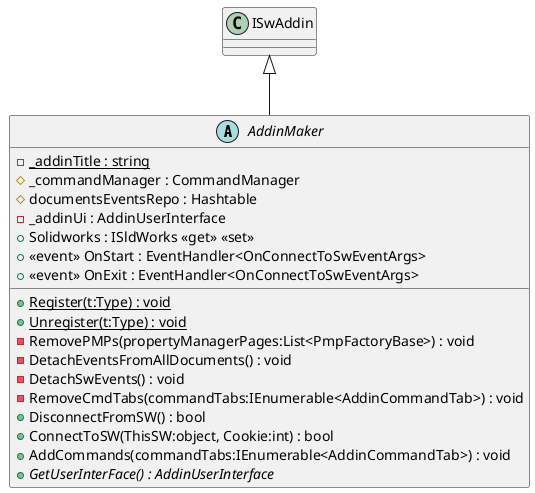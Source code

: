 @startuml
abstract class AddinMaker {
    - {static} _addinTitle : string
    # _commandManager : CommandManager
    # documentsEventsRepo : Hashtable
    - _addinUi : AddinUserInterface
    + Solidworks : ISldWorks <<get>> <<set>>
    + {static} Register(t:Type) : void
    + {static} Unregister(t:Type) : void
    - RemovePMPs(propertyManagerPages:List<PmpFactoryBase>) : void
    - DetachEventsFromAllDocuments() : void
    - DetachSwEvents() : void
    - RemoveCmdTabs(commandTabs:IEnumerable<AddinCommandTab>) : void
    + DisconnectFromSW() : bool
    + ConnectToSW(ThisSW:object, Cookie:int) : bool
    + AddCommands(commandTabs:IEnumerable<AddinCommandTab>) : void
    +  <<event>> OnStart : EventHandler<OnConnectToSwEventArgs> 
    +  <<event>> OnExit : EventHandler<OnConnectToSwEventArgs> 
    + {abstract} GetUserInterFace() : AddinUserInterface
}
ISwAddin <|-- AddinMaker
@enduml
